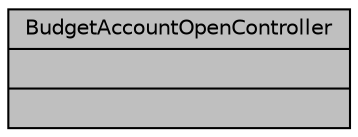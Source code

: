 digraph "BudgetAccountOpenController"
{
 // LATEX_PDF_SIZE
  bgcolor="transparent";
  edge [fontname="Helvetica",fontsize="10",labelfontname="Helvetica",labelfontsize="10"];
  node [fontname="Helvetica",fontsize="10",shape=record];
  Node1 [label="{BudgetAccountOpenController\n||}",height=0.2,width=0.4,color="black", fillcolor="grey75", style="filled", fontcolor="black",tooltip="Clase para generar reporte de disponibilad presupuestaria."];
}
